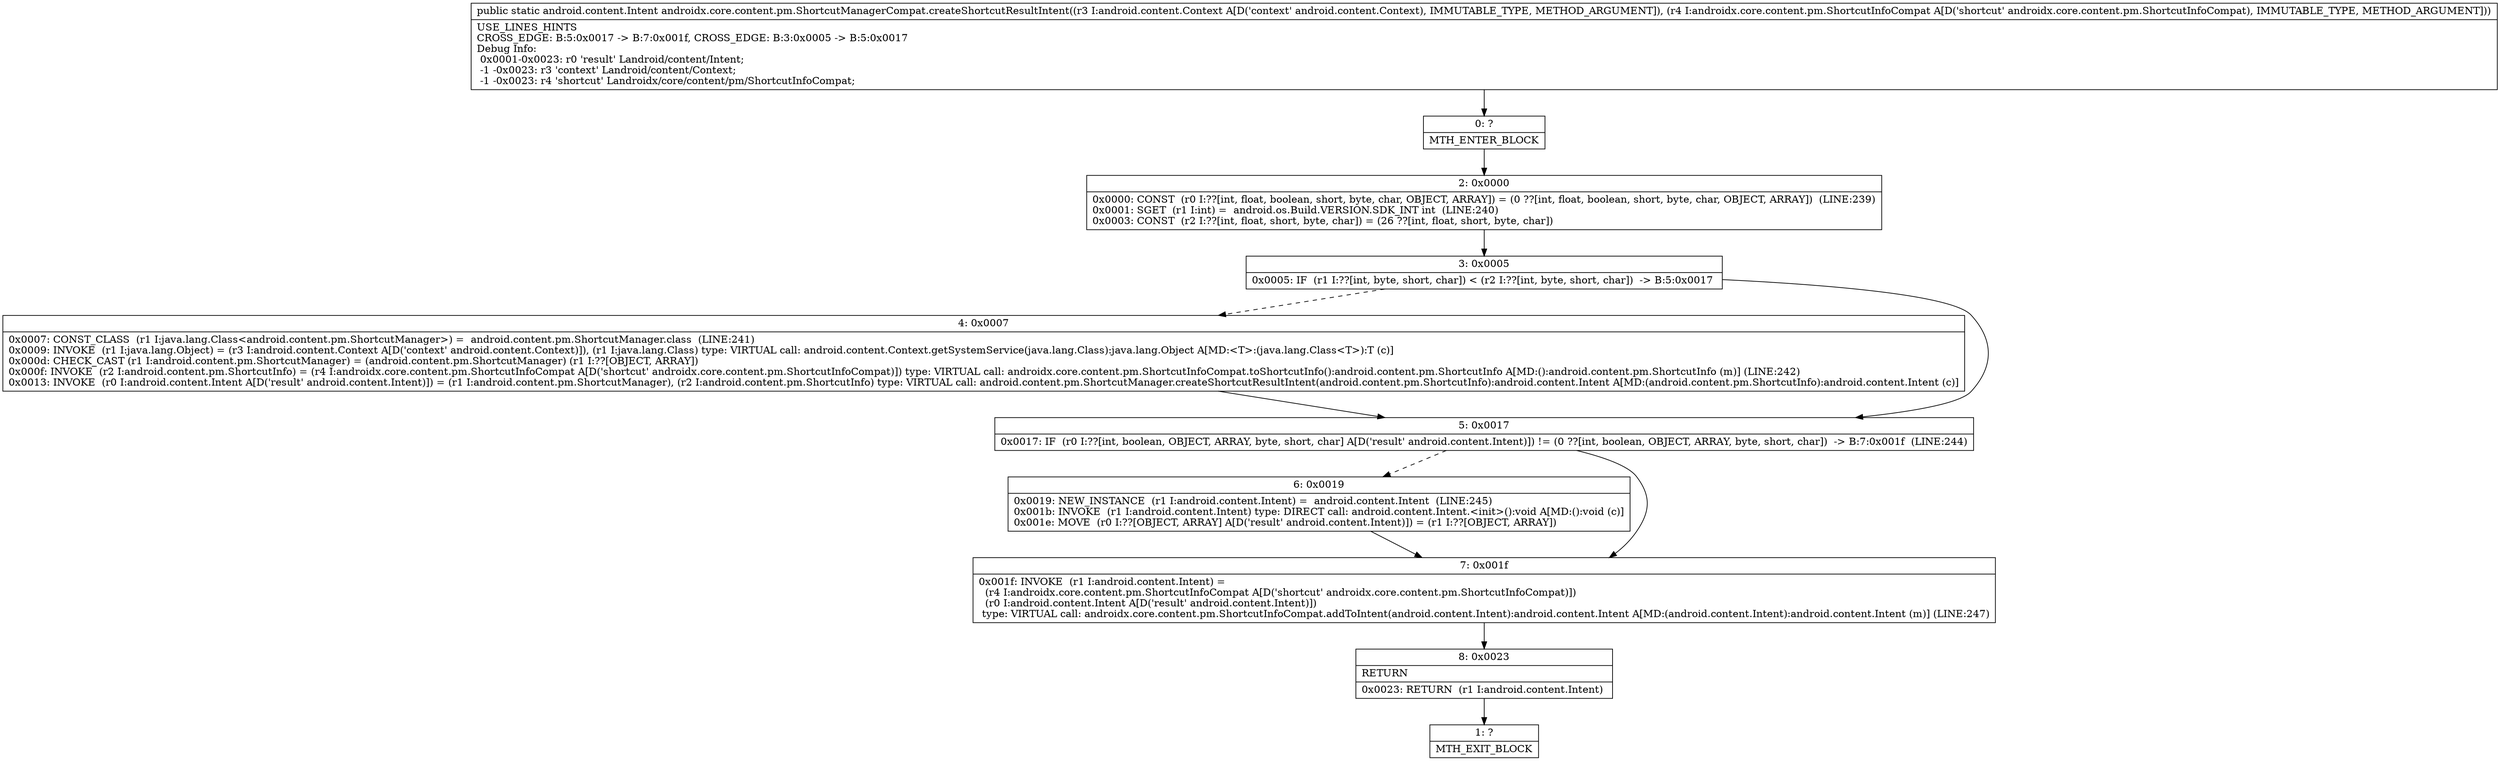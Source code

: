 digraph "CFG forandroidx.core.content.pm.ShortcutManagerCompat.createShortcutResultIntent(Landroid\/content\/Context;Landroidx\/core\/content\/pm\/ShortcutInfoCompat;)Landroid\/content\/Intent;" {
Node_0 [shape=record,label="{0\:\ ?|MTH_ENTER_BLOCK\l}"];
Node_2 [shape=record,label="{2\:\ 0x0000|0x0000: CONST  (r0 I:??[int, float, boolean, short, byte, char, OBJECT, ARRAY]) = (0 ??[int, float, boolean, short, byte, char, OBJECT, ARRAY])  (LINE:239)\l0x0001: SGET  (r1 I:int) =  android.os.Build.VERSION.SDK_INT int  (LINE:240)\l0x0003: CONST  (r2 I:??[int, float, short, byte, char]) = (26 ??[int, float, short, byte, char]) \l}"];
Node_3 [shape=record,label="{3\:\ 0x0005|0x0005: IF  (r1 I:??[int, byte, short, char]) \< (r2 I:??[int, byte, short, char])  \-\> B:5:0x0017 \l}"];
Node_4 [shape=record,label="{4\:\ 0x0007|0x0007: CONST_CLASS  (r1 I:java.lang.Class\<android.content.pm.ShortcutManager\>) =  android.content.pm.ShortcutManager.class  (LINE:241)\l0x0009: INVOKE  (r1 I:java.lang.Object) = (r3 I:android.content.Context A[D('context' android.content.Context)]), (r1 I:java.lang.Class) type: VIRTUAL call: android.content.Context.getSystemService(java.lang.Class):java.lang.Object A[MD:\<T\>:(java.lang.Class\<T\>):T (c)]\l0x000d: CHECK_CAST (r1 I:android.content.pm.ShortcutManager) = (android.content.pm.ShortcutManager) (r1 I:??[OBJECT, ARRAY]) \l0x000f: INVOKE  (r2 I:android.content.pm.ShortcutInfo) = (r4 I:androidx.core.content.pm.ShortcutInfoCompat A[D('shortcut' androidx.core.content.pm.ShortcutInfoCompat)]) type: VIRTUAL call: androidx.core.content.pm.ShortcutInfoCompat.toShortcutInfo():android.content.pm.ShortcutInfo A[MD:():android.content.pm.ShortcutInfo (m)] (LINE:242)\l0x0013: INVOKE  (r0 I:android.content.Intent A[D('result' android.content.Intent)]) = (r1 I:android.content.pm.ShortcutManager), (r2 I:android.content.pm.ShortcutInfo) type: VIRTUAL call: android.content.pm.ShortcutManager.createShortcutResultIntent(android.content.pm.ShortcutInfo):android.content.Intent A[MD:(android.content.pm.ShortcutInfo):android.content.Intent (c)]\l}"];
Node_5 [shape=record,label="{5\:\ 0x0017|0x0017: IF  (r0 I:??[int, boolean, OBJECT, ARRAY, byte, short, char] A[D('result' android.content.Intent)]) != (0 ??[int, boolean, OBJECT, ARRAY, byte, short, char])  \-\> B:7:0x001f  (LINE:244)\l}"];
Node_6 [shape=record,label="{6\:\ 0x0019|0x0019: NEW_INSTANCE  (r1 I:android.content.Intent) =  android.content.Intent  (LINE:245)\l0x001b: INVOKE  (r1 I:android.content.Intent) type: DIRECT call: android.content.Intent.\<init\>():void A[MD:():void (c)]\l0x001e: MOVE  (r0 I:??[OBJECT, ARRAY] A[D('result' android.content.Intent)]) = (r1 I:??[OBJECT, ARRAY]) \l}"];
Node_7 [shape=record,label="{7\:\ 0x001f|0x001f: INVOKE  (r1 I:android.content.Intent) = \l  (r4 I:androidx.core.content.pm.ShortcutInfoCompat A[D('shortcut' androidx.core.content.pm.ShortcutInfoCompat)])\l  (r0 I:android.content.Intent A[D('result' android.content.Intent)])\l type: VIRTUAL call: androidx.core.content.pm.ShortcutInfoCompat.addToIntent(android.content.Intent):android.content.Intent A[MD:(android.content.Intent):android.content.Intent (m)] (LINE:247)\l}"];
Node_8 [shape=record,label="{8\:\ 0x0023|RETURN\l|0x0023: RETURN  (r1 I:android.content.Intent) \l}"];
Node_1 [shape=record,label="{1\:\ ?|MTH_EXIT_BLOCK\l}"];
MethodNode[shape=record,label="{public static android.content.Intent androidx.core.content.pm.ShortcutManagerCompat.createShortcutResultIntent((r3 I:android.content.Context A[D('context' android.content.Context), IMMUTABLE_TYPE, METHOD_ARGUMENT]), (r4 I:androidx.core.content.pm.ShortcutInfoCompat A[D('shortcut' androidx.core.content.pm.ShortcutInfoCompat), IMMUTABLE_TYPE, METHOD_ARGUMENT]))  | USE_LINES_HINTS\lCROSS_EDGE: B:5:0x0017 \-\> B:7:0x001f, CROSS_EDGE: B:3:0x0005 \-\> B:5:0x0017\lDebug Info:\l  0x0001\-0x0023: r0 'result' Landroid\/content\/Intent;\l  \-1 \-0x0023: r3 'context' Landroid\/content\/Context;\l  \-1 \-0x0023: r4 'shortcut' Landroidx\/core\/content\/pm\/ShortcutInfoCompat;\l}"];
MethodNode -> Node_0;Node_0 -> Node_2;
Node_2 -> Node_3;
Node_3 -> Node_4[style=dashed];
Node_3 -> Node_5;
Node_4 -> Node_5;
Node_5 -> Node_6[style=dashed];
Node_5 -> Node_7;
Node_6 -> Node_7;
Node_7 -> Node_8;
Node_8 -> Node_1;
}

